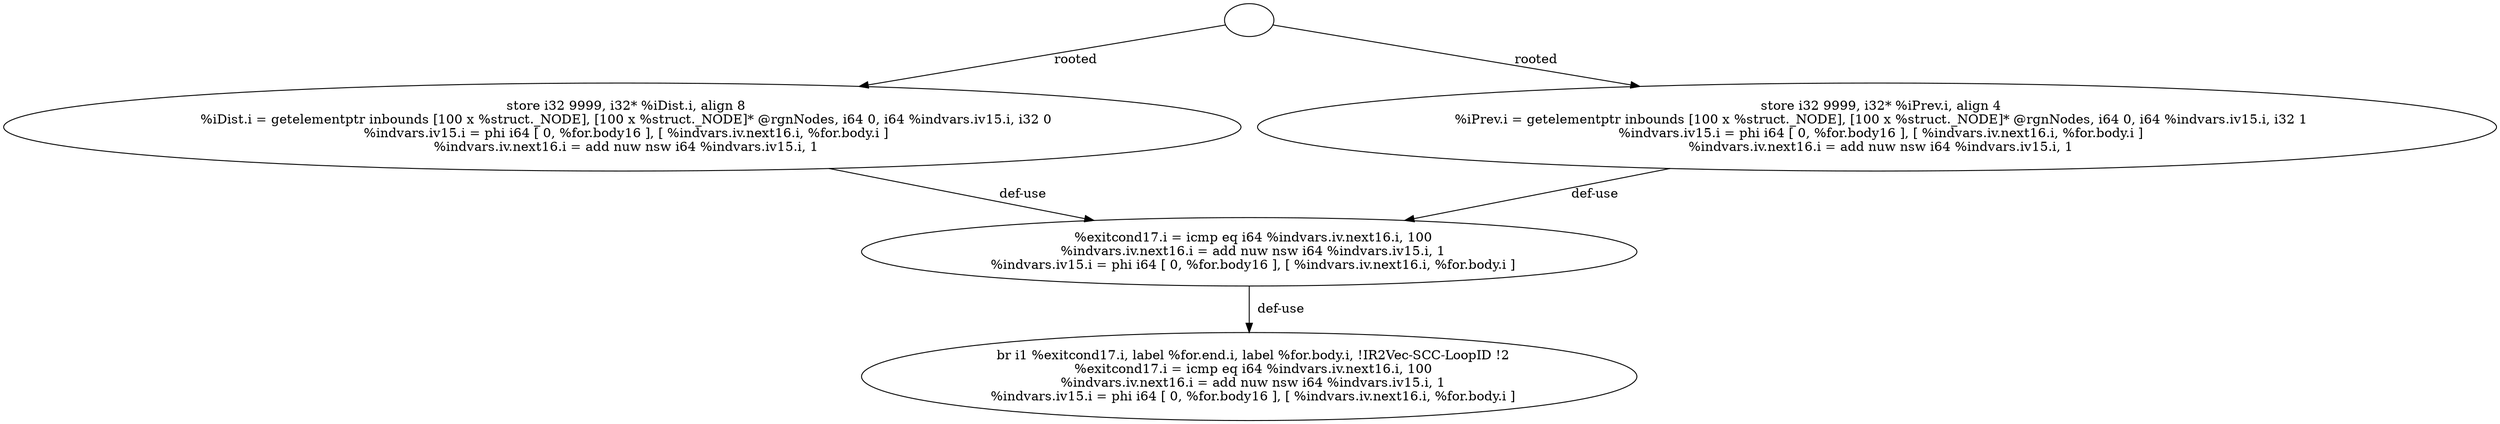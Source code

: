 digraph G {
1 [label="  store i32 9999, i32* %iDist.i, align 8
  %iDist.i = getelementptr inbounds [100 x %struct._NODE], [100 x %struct._NODE]* @rgnNodes, i64 0, i64 %indvars.iv15.i, i32 0
  %indvars.iv15.i = phi i64 [ 0, %for.body16 ], [ %indvars.iv.next16.i, %for.body.i ]
  %indvars.iv.next16.i = add nuw nsw i64 %indvars.iv15.i, 1"];
2 [label="  store i32 9999, i32* %iPrev.i, align 4
  %iPrev.i = getelementptr inbounds [100 x %struct._NODE], [100 x %struct._NODE]* @rgnNodes, i64 0, i64 %indvars.iv15.i, i32 1
  %indvars.iv15.i = phi i64 [ 0, %for.body16 ], [ %indvars.iv.next16.i, %for.body.i ]
  %indvars.iv.next16.i = add nuw nsw i64 %indvars.iv15.i, 1"];
3 [label="  %exitcond17.i = icmp eq i64 %indvars.iv.next16.i, 100
  %indvars.iv.next16.i = add nuw nsw i64 %indvars.iv15.i, 1
  %indvars.iv15.i = phi i64 [ 0, %for.body16 ], [ %indvars.iv.next16.i, %for.body.i ]"];
4 [label="  br i1 %exitcond17.i, label %for.end.i, label %for.body.i, !IR2Vec-SCC-LoopID !2
  %exitcond17.i = icmp eq i64 %indvars.iv.next16.i, 100
  %indvars.iv.next16.i = add nuw nsw i64 %indvars.iv15.i, 1
  %indvars.iv15.i = phi i64 [ 0, %for.body16 ], [ %indvars.iv.next16.i, %for.body.i ]"];
5 [label=""];
1 -> 3[label="  def-use"];
2 -> 3[label="  def-use"];
3 -> 4[label="  def-use"];
5 -> 1[label="  rooted"];
5 -> 2[label="  rooted"];
}
